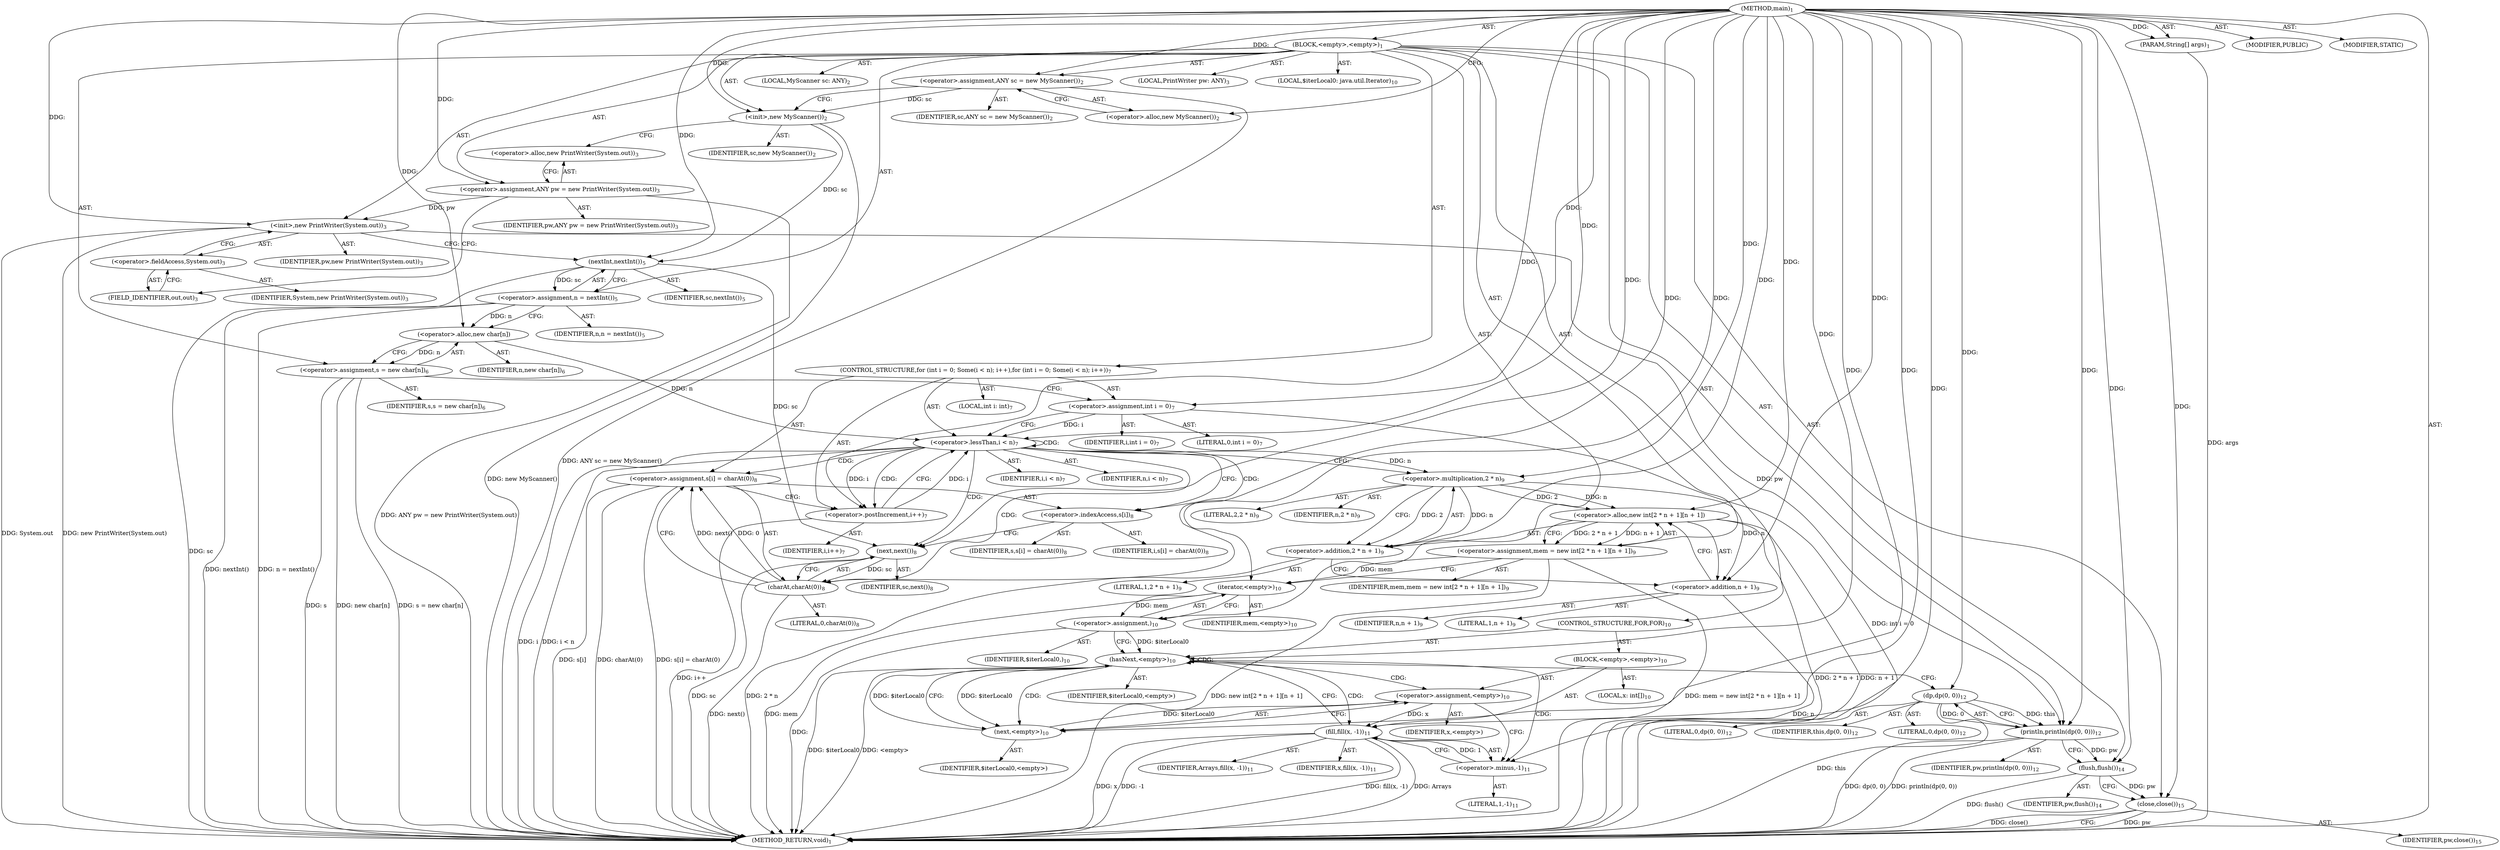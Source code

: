 digraph "main" {  
"21" [label = <(METHOD,main)<SUB>1</SUB>> ]
"22" [label = <(PARAM,String[] args)<SUB>1</SUB>> ]
"23" [label = <(BLOCK,&lt;empty&gt;,&lt;empty&gt;)<SUB>1</SUB>> ]
"4" [label = <(LOCAL,MyScanner sc: ANY)<SUB>2</SUB>> ]
"24" [label = <(&lt;operator&gt;.assignment,ANY sc = new MyScanner())<SUB>2</SUB>> ]
"25" [label = <(IDENTIFIER,sc,ANY sc = new MyScanner())<SUB>2</SUB>> ]
"26" [label = <(&lt;operator&gt;.alloc,new MyScanner())<SUB>2</SUB>> ]
"27" [label = <(&lt;init&gt;,new MyScanner())<SUB>2</SUB>> ]
"3" [label = <(IDENTIFIER,sc,new MyScanner())<SUB>2</SUB>> ]
"6" [label = <(LOCAL,PrintWriter pw: ANY)<SUB>3</SUB>> ]
"28" [label = <(&lt;operator&gt;.assignment,ANY pw = new PrintWriter(System.out))<SUB>3</SUB>> ]
"29" [label = <(IDENTIFIER,pw,ANY pw = new PrintWriter(System.out))<SUB>3</SUB>> ]
"30" [label = <(&lt;operator&gt;.alloc,new PrintWriter(System.out))<SUB>3</SUB>> ]
"31" [label = <(&lt;init&gt;,new PrintWriter(System.out))<SUB>3</SUB>> ]
"5" [label = <(IDENTIFIER,pw,new PrintWriter(System.out))<SUB>3</SUB>> ]
"32" [label = <(&lt;operator&gt;.fieldAccess,System.out)<SUB>3</SUB>> ]
"33" [label = <(IDENTIFIER,System,new PrintWriter(System.out))<SUB>3</SUB>> ]
"34" [label = <(FIELD_IDENTIFIER,out,out)<SUB>3</SUB>> ]
"35" [label = <(&lt;operator&gt;.assignment,n = nextInt())<SUB>5</SUB>> ]
"36" [label = <(IDENTIFIER,n,n = nextInt())<SUB>5</SUB>> ]
"37" [label = <(nextInt,nextInt())<SUB>5</SUB>> ]
"38" [label = <(IDENTIFIER,sc,nextInt())<SUB>5</SUB>> ]
"39" [label = <(&lt;operator&gt;.assignment,s = new char[n])<SUB>6</SUB>> ]
"40" [label = <(IDENTIFIER,s,s = new char[n])<SUB>6</SUB>> ]
"41" [label = <(&lt;operator&gt;.alloc,new char[n])> ]
"42" [label = <(IDENTIFIER,n,new char[n])<SUB>6</SUB>> ]
"43" [label = <(CONTROL_STRUCTURE,for (int i = 0; Some(i &lt; n); i++),for (int i = 0; Some(i &lt; n); i++))<SUB>7</SUB>> ]
"44" [label = <(LOCAL,int i: int)<SUB>7</SUB>> ]
"45" [label = <(&lt;operator&gt;.assignment,int i = 0)<SUB>7</SUB>> ]
"46" [label = <(IDENTIFIER,i,int i = 0)<SUB>7</SUB>> ]
"47" [label = <(LITERAL,0,int i = 0)<SUB>7</SUB>> ]
"48" [label = <(&lt;operator&gt;.lessThan,i &lt; n)<SUB>7</SUB>> ]
"49" [label = <(IDENTIFIER,i,i &lt; n)<SUB>7</SUB>> ]
"50" [label = <(IDENTIFIER,n,i &lt; n)<SUB>7</SUB>> ]
"51" [label = <(&lt;operator&gt;.postIncrement,i++)<SUB>7</SUB>> ]
"52" [label = <(IDENTIFIER,i,i++)<SUB>7</SUB>> ]
"53" [label = <(&lt;operator&gt;.assignment,s[i] = charAt(0))<SUB>8</SUB>> ]
"54" [label = <(&lt;operator&gt;.indexAccess,s[i])<SUB>8</SUB>> ]
"55" [label = <(IDENTIFIER,s,s[i] = charAt(0))<SUB>8</SUB>> ]
"56" [label = <(IDENTIFIER,i,s[i] = charAt(0))<SUB>8</SUB>> ]
"57" [label = <(charAt,charAt(0))<SUB>8</SUB>> ]
"58" [label = <(next,next())<SUB>8</SUB>> ]
"59" [label = <(IDENTIFIER,sc,next())<SUB>8</SUB>> ]
"60" [label = <(LITERAL,0,charAt(0))<SUB>8</SUB>> ]
"61" [label = <(&lt;operator&gt;.assignment,mem = new int[2 * n + 1][n + 1])<SUB>9</SUB>> ]
"62" [label = <(IDENTIFIER,mem,mem = new int[2 * n + 1][n + 1])<SUB>9</SUB>> ]
"63" [label = <(&lt;operator&gt;.alloc,new int[2 * n + 1][n + 1])> ]
"64" [label = <(&lt;operator&gt;.addition,2 * n + 1)<SUB>9</SUB>> ]
"65" [label = <(&lt;operator&gt;.multiplication,2 * n)<SUB>9</SUB>> ]
"66" [label = <(LITERAL,2,2 * n)<SUB>9</SUB>> ]
"67" [label = <(IDENTIFIER,n,2 * n)<SUB>9</SUB>> ]
"68" [label = <(LITERAL,1,2 * n + 1)<SUB>9</SUB>> ]
"69" [label = <(&lt;operator&gt;.addition,n + 1)<SUB>9</SUB>> ]
"70" [label = <(IDENTIFIER,n,n + 1)<SUB>9</SUB>> ]
"71" [label = <(LITERAL,1,n + 1)<SUB>9</SUB>> ]
"72" [label = <(LOCAL,$iterLocal0: java.util.Iterator)<SUB>10</SUB>> ]
"73" [label = <(&lt;operator&gt;.assignment,)<SUB>10</SUB>> ]
"74" [label = <(IDENTIFIER,$iterLocal0,)<SUB>10</SUB>> ]
"75" [label = <(iterator,&lt;empty&gt;)<SUB>10</SUB>> ]
"76" [label = <(IDENTIFIER,mem,&lt;empty&gt;)<SUB>10</SUB>> ]
"77" [label = <(CONTROL_STRUCTURE,FOR,FOR)<SUB>10</SUB>> ]
"78" [label = <(hasNext,&lt;empty&gt;)<SUB>10</SUB>> ]
"79" [label = <(IDENTIFIER,$iterLocal0,&lt;empty&gt;)> ]
"80" [label = <(BLOCK,&lt;empty&gt;,&lt;empty&gt;)<SUB>10</SUB>> ]
"81" [label = <(LOCAL,x: int[])<SUB>10</SUB>> ]
"82" [label = <(&lt;operator&gt;.assignment,&lt;empty&gt;)<SUB>10</SUB>> ]
"83" [label = <(IDENTIFIER,x,&lt;empty&gt;)> ]
"84" [label = <(next,&lt;empty&gt;)<SUB>10</SUB>> ]
"85" [label = <(IDENTIFIER,$iterLocal0,&lt;empty&gt;)> ]
"86" [label = <(fill,fill(x, -1))<SUB>11</SUB>> ]
"87" [label = <(IDENTIFIER,Arrays,fill(x, -1))<SUB>11</SUB>> ]
"88" [label = <(IDENTIFIER,x,fill(x, -1))<SUB>11</SUB>> ]
"89" [label = <(&lt;operator&gt;.minus,-1)<SUB>11</SUB>> ]
"90" [label = <(LITERAL,1,-1)<SUB>11</SUB>> ]
"91" [label = <(println,println(dp(0, 0)))<SUB>12</SUB>> ]
"92" [label = <(IDENTIFIER,pw,println(dp(0, 0)))<SUB>12</SUB>> ]
"93" [label = <(dp,dp(0, 0))<SUB>12</SUB>> ]
"94" [label = <(IDENTIFIER,this,dp(0, 0))<SUB>12</SUB>> ]
"95" [label = <(LITERAL,0,dp(0, 0))<SUB>12</SUB>> ]
"96" [label = <(LITERAL,0,dp(0, 0))<SUB>12</SUB>> ]
"97" [label = <(flush,flush())<SUB>14</SUB>> ]
"98" [label = <(IDENTIFIER,pw,flush())<SUB>14</SUB>> ]
"99" [label = <(close,close())<SUB>15</SUB>> ]
"100" [label = <(IDENTIFIER,pw,close())<SUB>15</SUB>> ]
"101" [label = <(MODIFIER,PUBLIC)> ]
"102" [label = <(MODIFIER,STATIC)> ]
"103" [label = <(METHOD_RETURN,void)<SUB>1</SUB>> ]
  "21" -> "22"  [ label = "AST: "] 
  "21" -> "23"  [ label = "AST: "] 
  "21" -> "101"  [ label = "AST: "] 
  "21" -> "102"  [ label = "AST: "] 
  "21" -> "103"  [ label = "AST: "] 
  "23" -> "4"  [ label = "AST: "] 
  "23" -> "24"  [ label = "AST: "] 
  "23" -> "27"  [ label = "AST: "] 
  "23" -> "6"  [ label = "AST: "] 
  "23" -> "28"  [ label = "AST: "] 
  "23" -> "31"  [ label = "AST: "] 
  "23" -> "35"  [ label = "AST: "] 
  "23" -> "39"  [ label = "AST: "] 
  "23" -> "43"  [ label = "AST: "] 
  "23" -> "61"  [ label = "AST: "] 
  "23" -> "72"  [ label = "AST: "] 
  "23" -> "73"  [ label = "AST: "] 
  "23" -> "77"  [ label = "AST: "] 
  "23" -> "91"  [ label = "AST: "] 
  "23" -> "97"  [ label = "AST: "] 
  "23" -> "99"  [ label = "AST: "] 
  "24" -> "25"  [ label = "AST: "] 
  "24" -> "26"  [ label = "AST: "] 
  "27" -> "3"  [ label = "AST: "] 
  "28" -> "29"  [ label = "AST: "] 
  "28" -> "30"  [ label = "AST: "] 
  "31" -> "5"  [ label = "AST: "] 
  "31" -> "32"  [ label = "AST: "] 
  "32" -> "33"  [ label = "AST: "] 
  "32" -> "34"  [ label = "AST: "] 
  "35" -> "36"  [ label = "AST: "] 
  "35" -> "37"  [ label = "AST: "] 
  "37" -> "38"  [ label = "AST: "] 
  "39" -> "40"  [ label = "AST: "] 
  "39" -> "41"  [ label = "AST: "] 
  "41" -> "42"  [ label = "AST: "] 
  "43" -> "44"  [ label = "AST: "] 
  "43" -> "45"  [ label = "AST: "] 
  "43" -> "48"  [ label = "AST: "] 
  "43" -> "51"  [ label = "AST: "] 
  "43" -> "53"  [ label = "AST: "] 
  "45" -> "46"  [ label = "AST: "] 
  "45" -> "47"  [ label = "AST: "] 
  "48" -> "49"  [ label = "AST: "] 
  "48" -> "50"  [ label = "AST: "] 
  "51" -> "52"  [ label = "AST: "] 
  "53" -> "54"  [ label = "AST: "] 
  "53" -> "57"  [ label = "AST: "] 
  "54" -> "55"  [ label = "AST: "] 
  "54" -> "56"  [ label = "AST: "] 
  "57" -> "58"  [ label = "AST: "] 
  "57" -> "60"  [ label = "AST: "] 
  "58" -> "59"  [ label = "AST: "] 
  "61" -> "62"  [ label = "AST: "] 
  "61" -> "63"  [ label = "AST: "] 
  "63" -> "64"  [ label = "AST: "] 
  "63" -> "69"  [ label = "AST: "] 
  "64" -> "65"  [ label = "AST: "] 
  "64" -> "68"  [ label = "AST: "] 
  "65" -> "66"  [ label = "AST: "] 
  "65" -> "67"  [ label = "AST: "] 
  "69" -> "70"  [ label = "AST: "] 
  "69" -> "71"  [ label = "AST: "] 
  "73" -> "74"  [ label = "AST: "] 
  "73" -> "75"  [ label = "AST: "] 
  "75" -> "76"  [ label = "AST: "] 
  "77" -> "78"  [ label = "AST: "] 
  "77" -> "80"  [ label = "AST: "] 
  "78" -> "79"  [ label = "AST: "] 
  "80" -> "81"  [ label = "AST: "] 
  "80" -> "82"  [ label = "AST: "] 
  "80" -> "86"  [ label = "AST: "] 
  "82" -> "83"  [ label = "AST: "] 
  "82" -> "84"  [ label = "AST: "] 
  "84" -> "85"  [ label = "AST: "] 
  "86" -> "87"  [ label = "AST: "] 
  "86" -> "88"  [ label = "AST: "] 
  "86" -> "89"  [ label = "AST: "] 
  "89" -> "90"  [ label = "AST: "] 
  "91" -> "92"  [ label = "AST: "] 
  "91" -> "93"  [ label = "AST: "] 
  "93" -> "94"  [ label = "AST: "] 
  "93" -> "95"  [ label = "AST: "] 
  "93" -> "96"  [ label = "AST: "] 
  "97" -> "98"  [ label = "AST: "] 
  "99" -> "100"  [ label = "AST: "] 
  "24" -> "27"  [ label = "CFG: "] 
  "27" -> "30"  [ label = "CFG: "] 
  "28" -> "34"  [ label = "CFG: "] 
  "31" -> "37"  [ label = "CFG: "] 
  "35" -> "41"  [ label = "CFG: "] 
  "39" -> "45"  [ label = "CFG: "] 
  "61" -> "75"  [ label = "CFG: "] 
  "73" -> "78"  [ label = "CFG: "] 
  "91" -> "97"  [ label = "CFG: "] 
  "97" -> "99"  [ label = "CFG: "] 
  "99" -> "103"  [ label = "CFG: "] 
  "26" -> "24"  [ label = "CFG: "] 
  "30" -> "28"  [ label = "CFG: "] 
  "32" -> "31"  [ label = "CFG: "] 
  "37" -> "35"  [ label = "CFG: "] 
  "41" -> "39"  [ label = "CFG: "] 
  "45" -> "48"  [ label = "CFG: "] 
  "48" -> "54"  [ label = "CFG: "] 
  "48" -> "65"  [ label = "CFG: "] 
  "51" -> "48"  [ label = "CFG: "] 
  "53" -> "51"  [ label = "CFG: "] 
  "63" -> "61"  [ label = "CFG: "] 
  "75" -> "73"  [ label = "CFG: "] 
  "78" -> "84"  [ label = "CFG: "] 
  "78" -> "93"  [ label = "CFG: "] 
  "93" -> "91"  [ label = "CFG: "] 
  "34" -> "32"  [ label = "CFG: "] 
  "54" -> "58"  [ label = "CFG: "] 
  "57" -> "53"  [ label = "CFG: "] 
  "64" -> "69"  [ label = "CFG: "] 
  "69" -> "63"  [ label = "CFG: "] 
  "82" -> "89"  [ label = "CFG: "] 
  "86" -> "78"  [ label = "CFG: "] 
  "58" -> "57"  [ label = "CFG: "] 
  "65" -> "64"  [ label = "CFG: "] 
  "84" -> "82"  [ label = "CFG: "] 
  "89" -> "86"  [ label = "CFG: "] 
  "21" -> "26"  [ label = "CFG: "] 
  "22" -> "103"  [ label = "DDG: args"] 
  "24" -> "103"  [ label = "DDG: ANY sc = new MyScanner()"] 
  "27" -> "103"  [ label = "DDG: new MyScanner()"] 
  "28" -> "103"  [ label = "DDG: ANY pw = new PrintWriter(System.out)"] 
  "31" -> "103"  [ label = "DDG: System.out"] 
  "31" -> "103"  [ label = "DDG: new PrintWriter(System.out)"] 
  "37" -> "103"  [ label = "DDG: sc"] 
  "35" -> "103"  [ label = "DDG: nextInt()"] 
  "35" -> "103"  [ label = "DDG: n = nextInt()"] 
  "39" -> "103"  [ label = "DDG: s"] 
  "39" -> "103"  [ label = "DDG: new char[n]"] 
  "39" -> "103"  [ label = "DDG: s = new char[n]"] 
  "45" -> "103"  [ label = "DDG: int i = 0"] 
  "48" -> "103"  [ label = "DDG: i"] 
  "48" -> "103"  [ label = "DDG: i &lt; n"] 
  "64" -> "103"  [ label = "DDG: 2 * n"] 
  "63" -> "103"  [ label = "DDG: 2 * n + 1"] 
  "69" -> "103"  [ label = "DDG: n"] 
  "63" -> "103"  [ label = "DDG: n + 1"] 
  "61" -> "103"  [ label = "DDG: new int[2 * n + 1][n + 1]"] 
  "61" -> "103"  [ label = "DDG: mem = new int[2 * n + 1][n + 1]"] 
  "75" -> "103"  [ label = "DDG: mem"] 
  "73" -> "103"  [ label = "DDG: "] 
  "78" -> "103"  [ label = "DDG: $iterLocal0"] 
  "78" -> "103"  [ label = "DDG: &lt;empty&gt;"] 
  "91" -> "103"  [ label = "DDG: dp(0, 0)"] 
  "91" -> "103"  [ label = "DDG: println(dp(0, 0))"] 
  "97" -> "103"  [ label = "DDG: flush()"] 
  "99" -> "103"  [ label = "DDG: pw"] 
  "99" -> "103"  [ label = "DDG: close()"] 
  "86" -> "103"  [ label = "DDG: x"] 
  "86" -> "103"  [ label = "DDG: -1"] 
  "86" -> "103"  [ label = "DDG: fill(x, -1)"] 
  "53" -> "103"  [ label = "DDG: s[i]"] 
  "58" -> "103"  [ label = "DDG: sc"] 
  "57" -> "103"  [ label = "DDG: next()"] 
  "53" -> "103"  [ label = "DDG: charAt(0)"] 
  "53" -> "103"  [ label = "DDG: s[i] = charAt(0)"] 
  "51" -> "103"  [ label = "DDG: i++"] 
  "86" -> "103"  [ label = "DDG: Arrays"] 
  "93" -> "103"  [ label = "DDG: this"] 
  "21" -> "22"  [ label = "DDG: "] 
  "21" -> "24"  [ label = "DDG: "] 
  "21" -> "28"  [ label = "DDG: "] 
  "37" -> "35"  [ label = "DDG: sc"] 
  "41" -> "39"  [ label = "DDG: n"] 
  "63" -> "61"  [ label = "DDG: 2 * n + 1"] 
  "63" -> "61"  [ label = "DDG: n + 1"] 
  "75" -> "73"  [ label = "DDG: mem"] 
  "24" -> "27"  [ label = "DDG: sc"] 
  "21" -> "27"  [ label = "DDG: "] 
  "28" -> "31"  [ label = "DDG: pw"] 
  "21" -> "31"  [ label = "DDG: "] 
  "21" -> "45"  [ label = "DDG: "] 
  "57" -> "53"  [ label = "DDG: next()"] 
  "57" -> "53"  [ label = "DDG: 0"] 
  "31" -> "91"  [ label = "DDG: pw"] 
  "21" -> "91"  [ label = "DDG: "] 
  "93" -> "91"  [ label = "DDG: this"] 
  "93" -> "91"  [ label = "DDG: 0"] 
  "91" -> "97"  [ label = "DDG: pw"] 
  "21" -> "97"  [ label = "DDG: "] 
  "97" -> "99"  [ label = "DDG: pw"] 
  "21" -> "99"  [ label = "DDG: "] 
  "27" -> "37"  [ label = "DDG: sc"] 
  "21" -> "37"  [ label = "DDG: "] 
  "35" -> "41"  [ label = "DDG: n"] 
  "21" -> "41"  [ label = "DDG: "] 
  "45" -> "48"  [ label = "DDG: i"] 
  "51" -> "48"  [ label = "DDG: i"] 
  "21" -> "48"  [ label = "DDG: "] 
  "41" -> "48"  [ label = "DDG: n"] 
  "48" -> "51"  [ label = "DDG: i"] 
  "21" -> "51"  [ label = "DDG: "] 
  "65" -> "63"  [ label = "DDG: 2"] 
  "65" -> "63"  [ label = "DDG: n"] 
  "21" -> "63"  [ label = "DDG: "] 
  "61" -> "75"  [ label = "DDG: mem"] 
  "21" -> "75"  [ label = "DDG: "] 
  "73" -> "78"  [ label = "DDG: $iterLocal0"] 
  "84" -> "78"  [ label = "DDG: $iterLocal0"] 
  "21" -> "78"  [ label = "DDG: "] 
  "84" -> "82"  [ label = "DDG: $iterLocal0"] 
  "21" -> "93"  [ label = "DDG: "] 
  "58" -> "57"  [ label = "DDG: sc"] 
  "21" -> "57"  [ label = "DDG: "] 
  "65" -> "64"  [ label = "DDG: 2"] 
  "65" -> "64"  [ label = "DDG: n"] 
  "21" -> "64"  [ label = "DDG: "] 
  "65" -> "69"  [ label = "DDG: n"] 
  "21" -> "69"  [ label = "DDG: "] 
  "21" -> "86"  [ label = "DDG: "] 
  "82" -> "86"  [ label = "DDG: x"] 
  "89" -> "86"  [ label = "DDG: 1"] 
  "37" -> "58"  [ label = "DDG: sc"] 
  "21" -> "58"  [ label = "DDG: "] 
  "21" -> "65"  [ label = "DDG: "] 
  "48" -> "65"  [ label = "DDG: n"] 
  "78" -> "84"  [ label = "DDG: $iterLocal0"] 
  "21" -> "84"  [ label = "DDG: "] 
  "21" -> "89"  [ label = "DDG: "] 
  "48" -> "48"  [ label = "CDG: "] 
  "48" -> "58"  [ label = "CDG: "] 
  "48" -> "51"  [ label = "CDG: "] 
  "48" -> "57"  [ label = "CDG: "] 
  "48" -> "53"  [ label = "CDG: "] 
  "48" -> "54"  [ label = "CDG: "] 
  "78" -> "89"  [ label = "CDG: "] 
  "78" -> "84"  [ label = "CDG: "] 
  "78" -> "82"  [ label = "CDG: "] 
  "78" -> "78"  [ label = "CDG: "] 
  "78" -> "86"  [ label = "CDG: "] 
}

